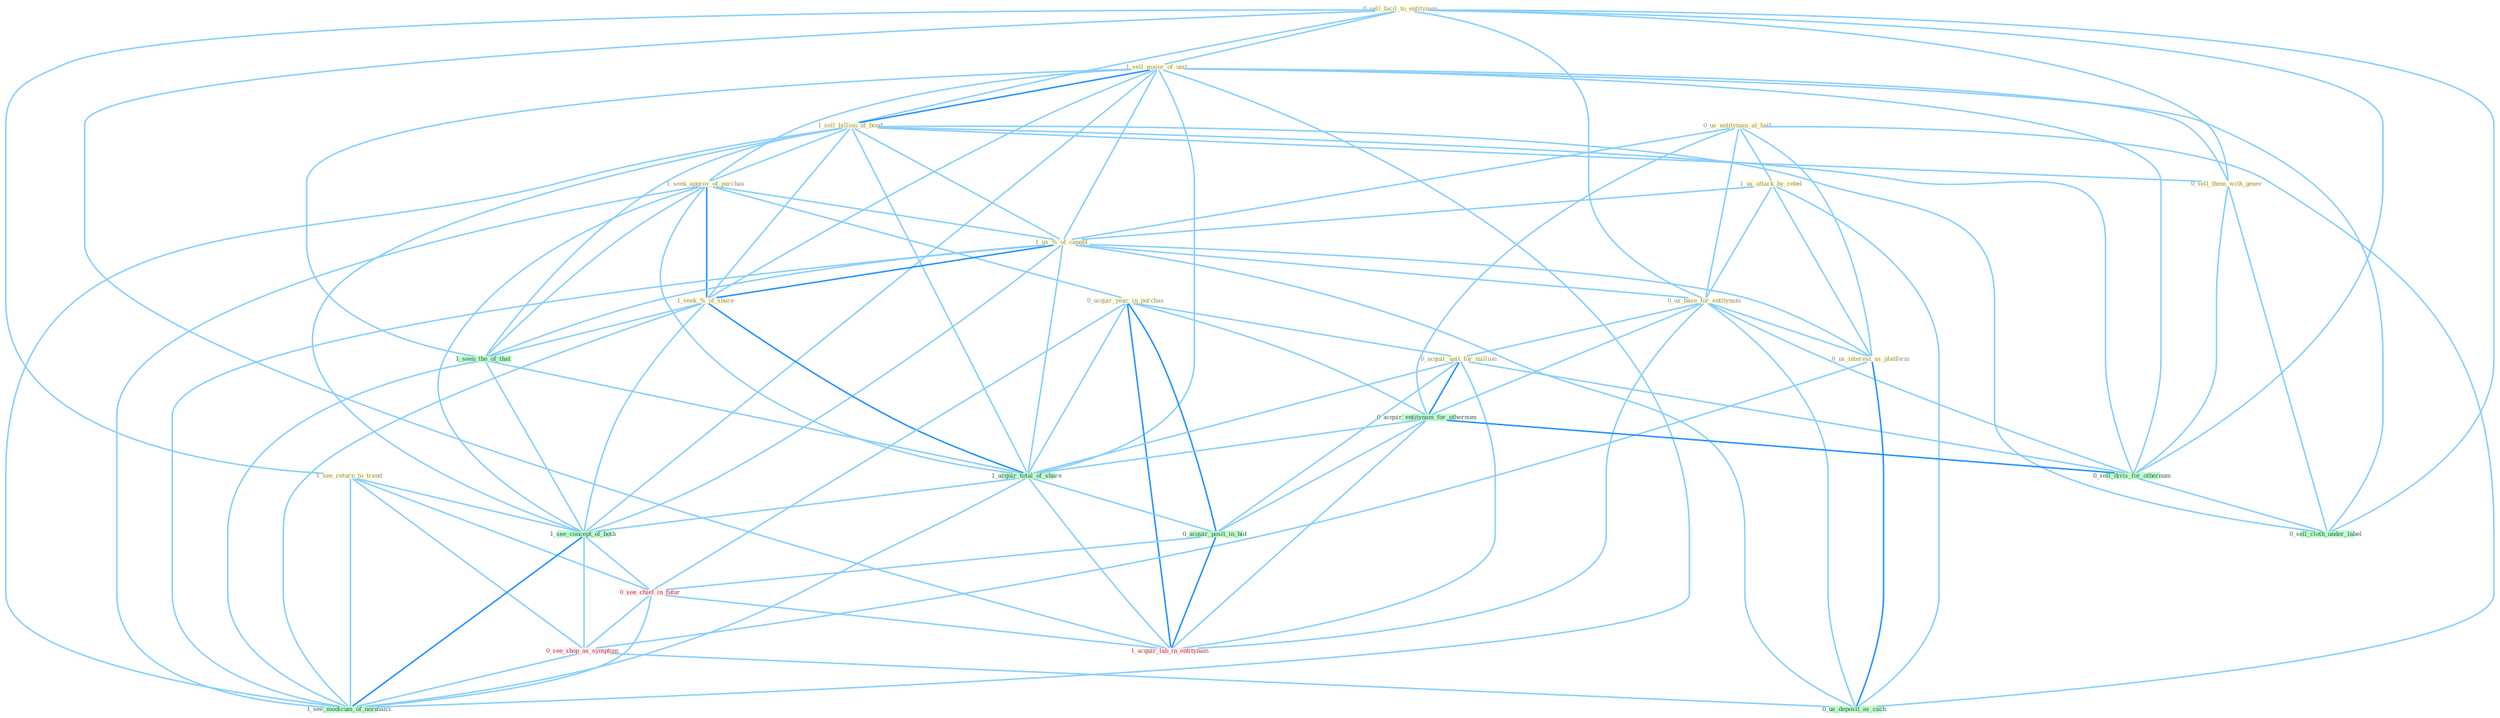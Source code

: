 Graph G{ 
    node
    [shape=polygon,style=filled,width=.5,height=.06,color="#BDFCC9",fixedsize=true,fontsize=4,
    fontcolor="#2f4f4f"];
    {node
    [color="#ffffe0", fontcolor="#8b7d6b"] "0_sell_facil_to_entitynam " "1_sell_major_of_unit " "1_sell_billion_of_bond " "1_seek_approv_of_purchas " "0_us_entitynam_at_half " "1_us_attack_by_rebel " "1_see_return_to_trend " "1_us_%_of_capabl " "1_seek_%_of_share " "0_acquir_year_in_purchas " "0_us_base_for_entitynam " "0_acquir_unit_for_million " "0_us_interest_as_platform " "0_sell_them_with_gener "}
{node [color="#fff0f5", fontcolor="#b22222"] "0_see_chief_in_futur " "0_see_shop_as_symptom " "1_acquir_lab_in_entitynam "}
edge [color="#B0E2FF"];

	"0_sell_facil_to_entitynam " -- "1_sell_major_of_unit " [w="1", color="#87cefa" ];
	"0_sell_facil_to_entitynam " -- "1_sell_billion_of_bond " [w="1", color="#87cefa" ];
	"0_sell_facil_to_entitynam " -- "1_see_return_to_trend " [w="1", color="#87cefa" ];
	"0_sell_facil_to_entitynam " -- "0_us_base_for_entitynam " [w="1", color="#87cefa" ];
	"0_sell_facil_to_entitynam " -- "0_sell_them_with_gener " [w="1", color="#87cefa" ];
	"0_sell_facil_to_entitynam " -- "0_sell_divis_for_othernum " [w="1", color="#87cefa" ];
	"0_sell_facil_to_entitynam " -- "0_sell_cloth_under_label " [w="1", color="#87cefa" ];
	"0_sell_facil_to_entitynam " -- "1_acquir_lab_in_entitynam " [w="1", color="#87cefa" ];
	"1_sell_major_of_unit " -- "1_sell_billion_of_bond " [w="2", color="#1e90ff" , len=0.8];
	"1_sell_major_of_unit " -- "1_seek_approv_of_purchas " [w="1", color="#87cefa" ];
	"1_sell_major_of_unit " -- "1_us_%_of_capabl " [w="1", color="#87cefa" ];
	"1_sell_major_of_unit " -- "1_seek_%_of_share " [w="1", color="#87cefa" ];
	"1_sell_major_of_unit " -- "0_sell_them_with_gener " [w="1", color="#87cefa" ];
	"1_sell_major_of_unit " -- "1_seen_the_of_that " [w="1", color="#87cefa" ];
	"1_sell_major_of_unit " -- "0_sell_divis_for_othernum " [w="1", color="#87cefa" ];
	"1_sell_major_of_unit " -- "1_acquir_total_of_share " [w="1", color="#87cefa" ];
	"1_sell_major_of_unit " -- "0_sell_cloth_under_label " [w="1", color="#87cefa" ];
	"1_sell_major_of_unit " -- "1_see_concept_of_both " [w="1", color="#87cefa" ];
	"1_sell_major_of_unit " -- "1_see_modicum_of_normalci " [w="1", color="#87cefa" ];
	"1_sell_billion_of_bond " -- "1_seek_approv_of_purchas " [w="1", color="#87cefa" ];
	"1_sell_billion_of_bond " -- "1_us_%_of_capabl " [w="1", color="#87cefa" ];
	"1_sell_billion_of_bond " -- "1_seek_%_of_share " [w="1", color="#87cefa" ];
	"1_sell_billion_of_bond " -- "0_sell_them_with_gener " [w="1", color="#87cefa" ];
	"1_sell_billion_of_bond " -- "1_seen_the_of_that " [w="1", color="#87cefa" ];
	"1_sell_billion_of_bond " -- "0_sell_divis_for_othernum " [w="1", color="#87cefa" ];
	"1_sell_billion_of_bond " -- "1_acquir_total_of_share " [w="1", color="#87cefa" ];
	"1_sell_billion_of_bond " -- "0_sell_cloth_under_label " [w="1", color="#87cefa" ];
	"1_sell_billion_of_bond " -- "1_see_concept_of_both " [w="1", color="#87cefa" ];
	"1_sell_billion_of_bond " -- "1_see_modicum_of_normalci " [w="1", color="#87cefa" ];
	"1_seek_approv_of_purchas " -- "1_us_%_of_capabl " [w="1", color="#87cefa" ];
	"1_seek_approv_of_purchas " -- "1_seek_%_of_share " [w="2", color="#1e90ff" , len=0.8];
	"1_seek_approv_of_purchas " -- "0_acquir_year_in_purchas " [w="1", color="#87cefa" ];
	"1_seek_approv_of_purchas " -- "1_seen_the_of_that " [w="1", color="#87cefa" ];
	"1_seek_approv_of_purchas " -- "1_acquir_total_of_share " [w="1", color="#87cefa" ];
	"1_seek_approv_of_purchas " -- "1_see_concept_of_both " [w="1", color="#87cefa" ];
	"1_seek_approv_of_purchas " -- "1_see_modicum_of_normalci " [w="1", color="#87cefa" ];
	"0_us_entitynam_at_half " -- "1_us_attack_by_rebel " [w="1", color="#87cefa" ];
	"0_us_entitynam_at_half " -- "1_us_%_of_capabl " [w="1", color="#87cefa" ];
	"0_us_entitynam_at_half " -- "0_us_base_for_entitynam " [w="1", color="#87cefa" ];
	"0_us_entitynam_at_half " -- "0_us_interest_as_platform " [w="1", color="#87cefa" ];
	"0_us_entitynam_at_half " -- "0_acquir_entitynam_for_othernum " [w="1", color="#87cefa" ];
	"0_us_entitynam_at_half " -- "0_us_deposit_as_cach " [w="1", color="#87cefa" ];
	"1_us_attack_by_rebel " -- "1_us_%_of_capabl " [w="1", color="#87cefa" ];
	"1_us_attack_by_rebel " -- "0_us_base_for_entitynam " [w="1", color="#87cefa" ];
	"1_us_attack_by_rebel " -- "0_us_interest_as_platform " [w="1", color="#87cefa" ];
	"1_us_attack_by_rebel " -- "0_us_deposit_as_cach " [w="1", color="#87cefa" ];
	"1_see_return_to_trend " -- "1_see_concept_of_both " [w="1", color="#87cefa" ];
	"1_see_return_to_trend " -- "0_see_chief_in_futur " [w="1", color="#87cefa" ];
	"1_see_return_to_trend " -- "0_see_shop_as_symptom " [w="1", color="#87cefa" ];
	"1_see_return_to_trend " -- "1_see_modicum_of_normalci " [w="1", color="#87cefa" ];
	"1_us_%_of_capabl " -- "1_seek_%_of_share " [w="2", color="#1e90ff" , len=0.8];
	"1_us_%_of_capabl " -- "0_us_base_for_entitynam " [w="1", color="#87cefa" ];
	"1_us_%_of_capabl " -- "0_us_interest_as_platform " [w="1", color="#87cefa" ];
	"1_us_%_of_capabl " -- "1_seen_the_of_that " [w="1", color="#87cefa" ];
	"1_us_%_of_capabl " -- "1_acquir_total_of_share " [w="1", color="#87cefa" ];
	"1_us_%_of_capabl " -- "1_see_concept_of_both " [w="1", color="#87cefa" ];
	"1_us_%_of_capabl " -- "0_us_deposit_as_cach " [w="1", color="#87cefa" ];
	"1_us_%_of_capabl " -- "1_see_modicum_of_normalci " [w="1", color="#87cefa" ];
	"1_seek_%_of_share " -- "1_seen_the_of_that " [w="1", color="#87cefa" ];
	"1_seek_%_of_share " -- "1_acquir_total_of_share " [w="2", color="#1e90ff" , len=0.8];
	"1_seek_%_of_share " -- "1_see_concept_of_both " [w="1", color="#87cefa" ];
	"1_seek_%_of_share " -- "1_see_modicum_of_normalci " [w="1", color="#87cefa" ];
	"0_acquir_year_in_purchas " -- "0_acquir_unit_for_million " [w="1", color="#87cefa" ];
	"0_acquir_year_in_purchas " -- "0_acquir_entitynam_for_othernum " [w="1", color="#87cefa" ];
	"0_acquir_year_in_purchas " -- "1_acquir_total_of_share " [w="1", color="#87cefa" ];
	"0_acquir_year_in_purchas " -- "0_acquir_posit_in_bid " [w="2", color="#1e90ff" , len=0.8];
	"0_acquir_year_in_purchas " -- "0_see_chief_in_futur " [w="1", color="#87cefa" ];
	"0_acquir_year_in_purchas " -- "1_acquir_lab_in_entitynam " [w="2", color="#1e90ff" , len=0.8];
	"0_us_base_for_entitynam " -- "0_acquir_unit_for_million " [w="1", color="#87cefa" ];
	"0_us_base_for_entitynam " -- "0_us_interest_as_platform " [w="1", color="#87cefa" ];
	"0_us_base_for_entitynam " -- "0_acquir_entitynam_for_othernum " [w="1", color="#87cefa" ];
	"0_us_base_for_entitynam " -- "0_sell_divis_for_othernum " [w="1", color="#87cefa" ];
	"0_us_base_for_entitynam " -- "1_acquir_lab_in_entitynam " [w="1", color="#87cefa" ];
	"0_us_base_for_entitynam " -- "0_us_deposit_as_cach " [w="1", color="#87cefa" ];
	"0_acquir_unit_for_million " -- "0_acquir_entitynam_for_othernum " [w="2", color="#1e90ff" , len=0.8];
	"0_acquir_unit_for_million " -- "0_sell_divis_for_othernum " [w="1", color="#87cefa" ];
	"0_acquir_unit_for_million " -- "1_acquir_total_of_share " [w="1", color="#87cefa" ];
	"0_acquir_unit_for_million " -- "0_acquir_posit_in_bid " [w="1", color="#87cefa" ];
	"0_acquir_unit_for_million " -- "1_acquir_lab_in_entitynam " [w="1", color="#87cefa" ];
	"0_us_interest_as_platform " -- "0_see_shop_as_symptom " [w="1", color="#87cefa" ];
	"0_us_interest_as_platform " -- "0_us_deposit_as_cach " [w="2", color="#1e90ff" , len=0.8];
	"0_sell_them_with_gener " -- "0_sell_divis_for_othernum " [w="1", color="#87cefa" ];
	"0_sell_them_with_gener " -- "0_sell_cloth_under_label " [w="1", color="#87cefa" ];
	"0_acquir_entitynam_for_othernum " -- "0_sell_divis_for_othernum " [w="2", color="#1e90ff" , len=0.8];
	"0_acquir_entitynam_for_othernum " -- "1_acquir_total_of_share " [w="1", color="#87cefa" ];
	"0_acquir_entitynam_for_othernum " -- "0_acquir_posit_in_bid " [w="1", color="#87cefa" ];
	"0_acquir_entitynam_for_othernum " -- "1_acquir_lab_in_entitynam " [w="1", color="#87cefa" ];
	"1_seen_the_of_that " -- "1_acquir_total_of_share " [w="1", color="#87cefa" ];
	"1_seen_the_of_that " -- "1_see_concept_of_both " [w="1", color="#87cefa" ];
	"1_seen_the_of_that " -- "1_see_modicum_of_normalci " [w="1", color="#87cefa" ];
	"0_sell_divis_for_othernum " -- "0_sell_cloth_under_label " [w="1", color="#87cefa" ];
	"1_acquir_total_of_share " -- "0_acquir_posit_in_bid " [w="1", color="#87cefa" ];
	"1_acquir_total_of_share " -- "1_see_concept_of_both " [w="1", color="#87cefa" ];
	"1_acquir_total_of_share " -- "1_acquir_lab_in_entitynam " [w="1", color="#87cefa" ];
	"1_acquir_total_of_share " -- "1_see_modicum_of_normalci " [w="1", color="#87cefa" ];
	"0_acquir_posit_in_bid " -- "0_see_chief_in_futur " [w="1", color="#87cefa" ];
	"0_acquir_posit_in_bid " -- "1_acquir_lab_in_entitynam " [w="2", color="#1e90ff" , len=0.8];
	"1_see_concept_of_both " -- "0_see_chief_in_futur " [w="1", color="#87cefa" ];
	"1_see_concept_of_both " -- "0_see_shop_as_symptom " [w="1", color="#87cefa" ];
	"1_see_concept_of_both " -- "1_see_modicum_of_normalci " [w="2", color="#1e90ff" , len=0.8];
	"0_see_chief_in_futur " -- "0_see_shop_as_symptom " [w="1", color="#87cefa" ];
	"0_see_chief_in_futur " -- "1_acquir_lab_in_entitynam " [w="1", color="#87cefa" ];
	"0_see_chief_in_futur " -- "1_see_modicum_of_normalci " [w="1", color="#87cefa" ];
	"0_see_shop_as_symptom " -- "0_us_deposit_as_cach " [w="1", color="#87cefa" ];
	"0_see_shop_as_symptom " -- "1_see_modicum_of_normalci " [w="1", color="#87cefa" ];
}
